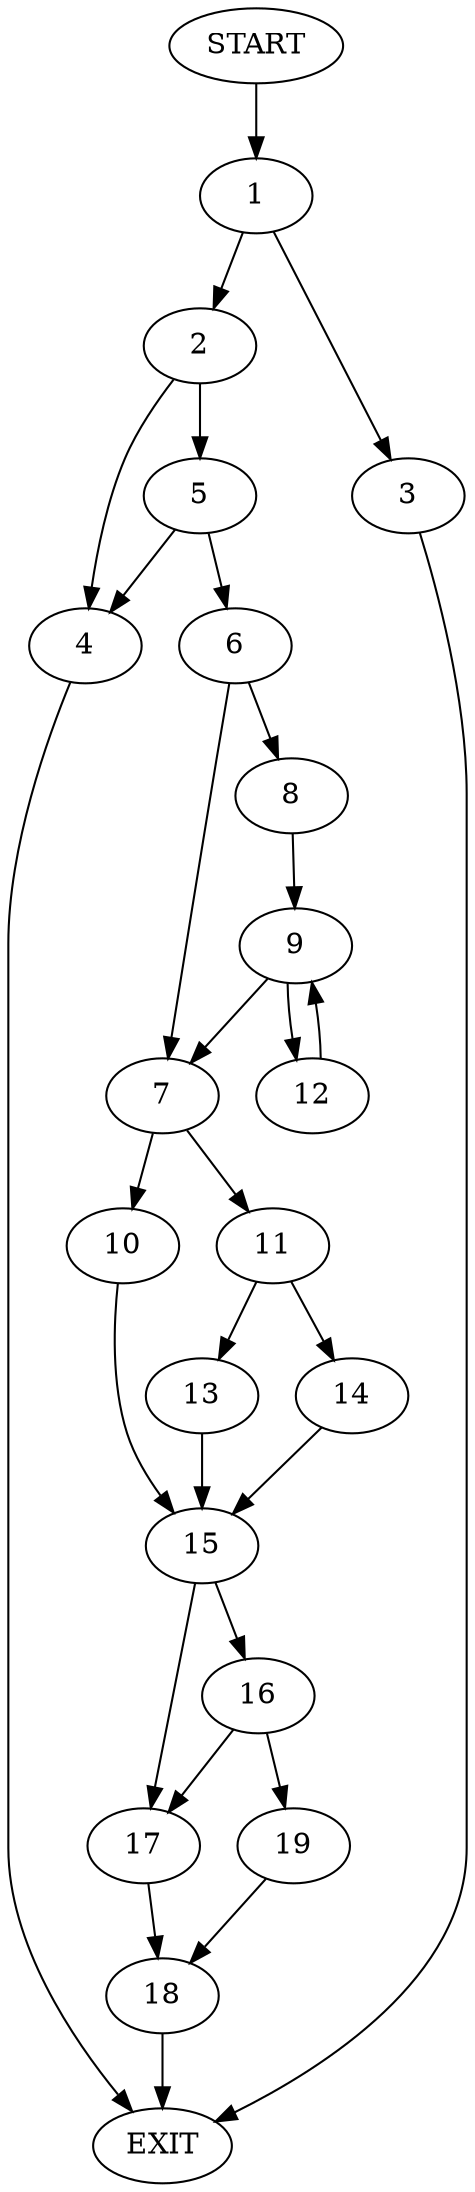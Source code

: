 digraph {
0 [label="START"]
20 [label="EXIT"]
0 -> 1
1 -> 2
1 -> 3
3 -> 20
2 -> 4
2 -> 5
4 -> 20
5 -> 4
5 -> 6
6 -> 7
6 -> 8
8 -> 9
7 -> 10
7 -> 11
9 -> 7
9 -> 12
12 -> 9
11 -> 13
11 -> 14
10 -> 15
14 -> 15
13 -> 15
15 -> 16
15 -> 17
17 -> 18
16 -> 19
16 -> 17
19 -> 18
18 -> 20
}
